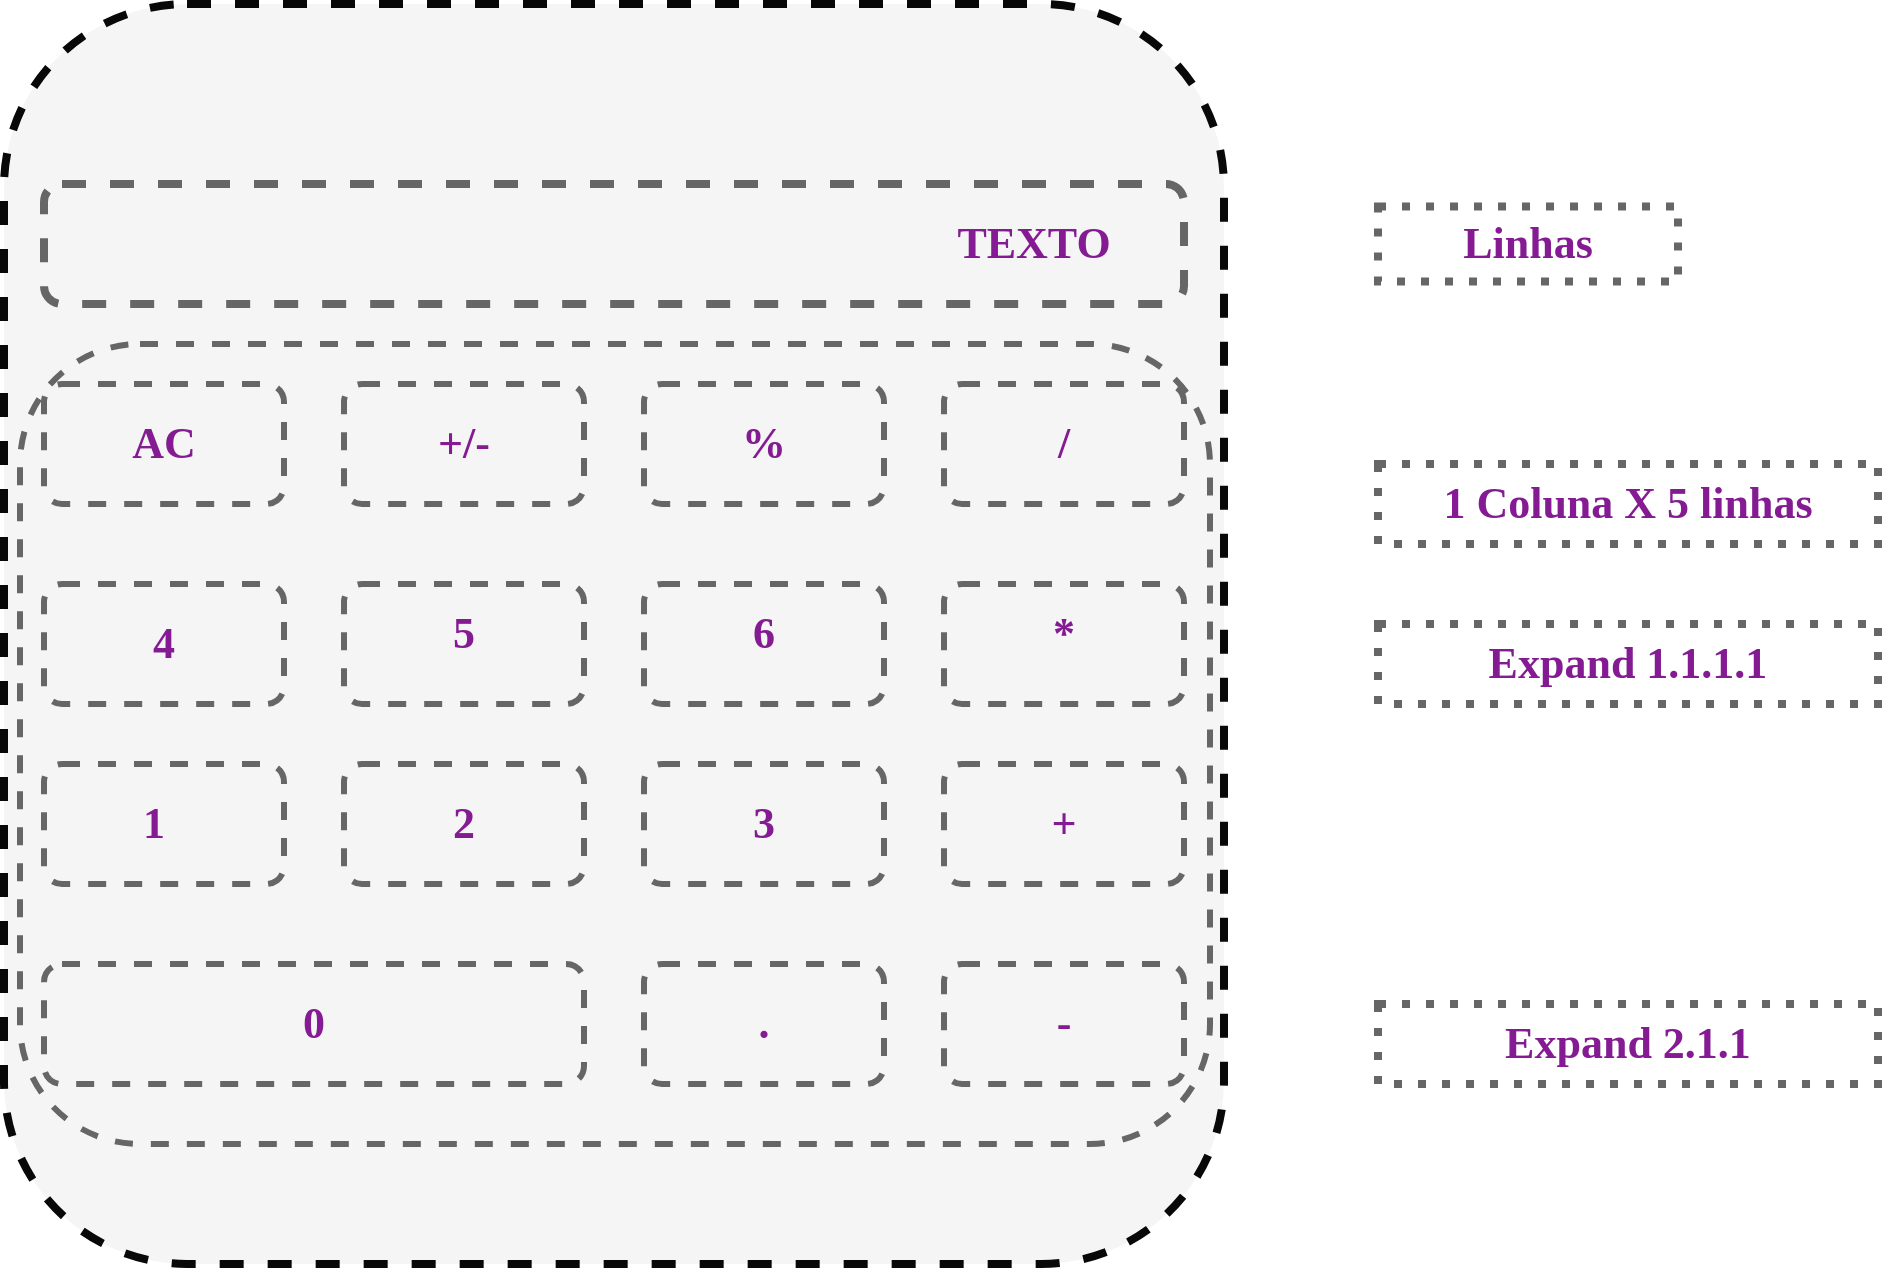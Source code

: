 <mxfile version="24.5.3" type="device">
  <diagram name="Página-1" id="nSOWSuv8ytGHugRA3-Ay">
    <mxGraphModel dx="1114" dy="783" grid="1" gridSize="10" guides="1" tooltips="1" connect="1" arrows="1" fold="1" page="1" pageScale="1" pageWidth="827" pageHeight="1169" math="0" shadow="0">
      <root>
        <mxCell id="0" />
        <mxCell id="1" parent="0" />
        <mxCell id="48QVdjH3HOpqPRY_-FVE-2" value="" style="rounded=1;whiteSpace=wrap;html=1;fillColor=#f5f5f5;strokeColor=#080808;fontColor=#333333;strokeWidth=4;dashed=1;" vertex="1" parent="1">
          <mxGeometry x="140" y="80" width="610" height="630" as="geometry" />
        </mxCell>
        <mxCell id="48QVdjH3HOpqPRY_-FVE-3" value="" style="rounded=1;whiteSpace=wrap;html=1;fillColor=#f5f5f5;fontColor=#333333;strokeColor=#666666;strokeWidth=4;dashed=1;" vertex="1" parent="1">
          <mxGeometry x="160" y="170" width="570" height="60" as="geometry" />
        </mxCell>
        <mxCell id="48QVdjH3HOpqPRY_-FVE-4" value="" style="rounded=1;whiteSpace=wrap;html=1;fillColor=#f5f5f5;fontColor=#333333;strokeColor=#666666;dashed=1;strokeWidth=3;" vertex="1" parent="1">
          <mxGeometry x="160" y="270" width="120" height="60" as="geometry" />
        </mxCell>
        <mxCell id="48QVdjH3HOpqPRY_-FVE-5" value="" style="rounded=1;whiteSpace=wrap;html=1;fillColor=#f5f5f5;fontColor=#333333;strokeColor=#666666;dashed=1;strokeWidth=3;" vertex="1" parent="1">
          <mxGeometry x="310" y="270" width="120" height="60" as="geometry" />
        </mxCell>
        <mxCell id="48QVdjH3HOpqPRY_-FVE-6" value="" style="rounded=1;whiteSpace=wrap;html=1;fillColor=#f5f5f5;fontColor=#333333;strokeColor=#666666;dashed=1;strokeWidth=3;" vertex="1" parent="1">
          <mxGeometry x="460" y="270" width="120" height="60" as="geometry" />
        </mxCell>
        <mxCell id="48QVdjH3HOpqPRY_-FVE-10" value="" style="rounded=1;whiteSpace=wrap;html=1;fillColor=#f5f5f5;fontColor=#333333;strokeColor=#666666;dashed=1;strokeWidth=3;" vertex="1" parent="1">
          <mxGeometry x="610" y="270" width="120" height="60" as="geometry" />
        </mxCell>
        <mxCell id="48QVdjH3HOpqPRY_-FVE-11" value="" style="rounded=1;whiteSpace=wrap;html=1;fillColor=#f5f5f5;fontColor=#333333;strokeColor=#666666;dashed=1;strokeWidth=3;" vertex="1" parent="1">
          <mxGeometry x="160" y="370" width="120" height="60" as="geometry" />
        </mxCell>
        <mxCell id="48QVdjH3HOpqPRY_-FVE-12" value="" style="rounded=1;whiteSpace=wrap;html=1;fillColor=#f5f5f5;fontColor=#333333;strokeColor=#666666;dashed=1;strokeWidth=3;" vertex="1" parent="1">
          <mxGeometry x="310" y="370" width="120" height="60" as="geometry" />
        </mxCell>
        <mxCell id="48QVdjH3HOpqPRY_-FVE-13" value="" style="rounded=1;whiteSpace=wrap;html=1;fillColor=#f5f5f5;fontColor=#333333;strokeColor=#666666;dashed=1;strokeWidth=3;" vertex="1" parent="1">
          <mxGeometry x="460" y="370" width="120" height="60" as="geometry" />
        </mxCell>
        <mxCell id="48QVdjH3HOpqPRY_-FVE-14" value="" style="rounded=1;whiteSpace=wrap;html=1;fillColor=#f5f5f5;fontColor=#333333;strokeColor=#666666;dashed=1;strokeWidth=3;" vertex="1" parent="1">
          <mxGeometry x="610" y="370" width="120" height="60" as="geometry" />
        </mxCell>
        <mxCell id="48QVdjH3HOpqPRY_-FVE-15" value="" style="rounded=1;whiteSpace=wrap;html=1;fillColor=#f5f5f5;fontColor=#333333;strokeColor=#666666;dashed=1;strokeWidth=3;" vertex="1" parent="1">
          <mxGeometry x="160" y="460" width="120" height="60" as="geometry" />
        </mxCell>
        <mxCell id="48QVdjH3HOpqPRY_-FVE-16" value="" style="rounded=1;whiteSpace=wrap;html=1;fillColor=#f5f5f5;fontColor=#333333;strokeColor=#666666;dashed=1;strokeWidth=3;" vertex="1" parent="1">
          <mxGeometry x="310" y="460" width="120" height="60" as="geometry" />
        </mxCell>
        <mxCell id="48QVdjH3HOpqPRY_-FVE-17" value="" style="rounded=1;whiteSpace=wrap;html=1;fillColor=#f5f5f5;fontColor=#333333;strokeColor=#666666;dashed=1;strokeWidth=3;" vertex="1" parent="1">
          <mxGeometry x="460" y="460" width="120" height="60" as="geometry" />
        </mxCell>
        <mxCell id="48QVdjH3HOpqPRY_-FVE-18" value="" style="rounded=1;whiteSpace=wrap;html=1;fillColor=#f5f5f5;fontColor=#333333;strokeColor=#666666;dashed=1;strokeWidth=3;" vertex="1" parent="1">
          <mxGeometry x="610" y="460" width="120" height="60" as="geometry" />
        </mxCell>
        <mxCell id="48QVdjH3HOpqPRY_-FVE-20" value="" style="rounded=1;whiteSpace=wrap;html=1;fillColor=#f5f5f5;fontColor=#333333;strokeColor=#666666;strokeWidth=3;dashed=1;" vertex="1" parent="1">
          <mxGeometry x="160" y="560" width="270" height="60" as="geometry" />
        </mxCell>
        <mxCell id="48QVdjH3HOpqPRY_-FVE-21" value="" style="rounded=1;whiteSpace=wrap;html=1;fillColor=#f5f5f5;fontColor=#333333;strokeColor=#666666;strokeWidth=3;dashed=1;" vertex="1" parent="1">
          <mxGeometry x="460" y="560" width="120" height="60" as="geometry" />
        </mxCell>
        <mxCell id="48QVdjH3HOpqPRY_-FVE-22" value="" style="rounded=1;whiteSpace=wrap;html=1;fillColor=#f5f5f5;fontColor=#333333;strokeColor=#666666;strokeWidth=3;dashed=1;" vertex="1" parent="1">
          <mxGeometry x="610" y="560" width="120" height="60" as="geometry" />
        </mxCell>
        <mxCell id="48QVdjH3HOpqPRY_-FVE-23" value="&lt;font style=&quot;font-size: 22px;&quot;&gt;TEXTO&lt;/font&gt;" style="text;html=1;align=center;verticalAlign=middle;whiteSpace=wrap;rounded=0;fontFamily=Comic Sans MS;fontSize=22;fontColor=#851b93;fontStyle=1" vertex="1" parent="1">
          <mxGeometry x="580" y="181.25" width="150" height="37.5" as="geometry" />
        </mxCell>
        <mxCell id="48QVdjH3HOpqPRY_-FVE-24" value="&lt;font style=&quot;font-size: 22px;&quot;&gt;AC&lt;/font&gt;&lt;span style=&quot;color: rgba(0, 0, 0, 0); font-family: monospace; font-size: 0px; font-weight: 400; text-align: start; text-wrap: nowrap;&quot;&gt;%3CmxGraphModel%3E%3Croot%3E%3CmxCell%20id%3D%220%22%2F%3E%3CmxCell%20id%3D%221%22%20parent%3D%220%22%2F%3E%3CmxCell%20id%3D%222%22%20value%3D%22%26lt%3Bfont%20style%3D%26quot%3Bfont-size%3A%2022px%3B%26quot%3B%26gt%3BTEXTO%26lt%3B%2Ffont%26gt%3B%22%20style%3D%22text%3Bhtml%3D1%3Balign%3Dcenter%3BverticalAlign%3Dmiddle%3BwhiteSpace%3Dwrap%3Brounded%3D0%3BfontFamily%3DComic%20Sans%20MS%3BfontSize%3D22%3BfontColor%3D%23851b93%3BfontStyle%3D1%22%20vertex%3D%221%22%20parent%3D%221%22%3E%3CmxGeometry%20x%3D%22580%22%20y%3D%22181.25%22%20width%3D%22150%22%20height%3D%2237.5%22%20as%3D%22geometry%22%2F%3E%3C%2FmxCell%3E%3C%2Froot%3E%3C%2FmxGraphModel%3E&lt;/span&gt;" style="text;html=1;align=center;verticalAlign=middle;whiteSpace=wrap;rounded=0;fontFamily=Comic Sans MS;fontSize=22;fontColor=#851b93;fontStyle=1" vertex="1" parent="1">
          <mxGeometry x="145" y="281.25" width="150" height="37.5" as="geometry" />
        </mxCell>
        <mxCell id="48QVdjH3HOpqPRY_-FVE-26" value="+/-" style="text;html=1;align=center;verticalAlign=middle;whiteSpace=wrap;rounded=0;fontFamily=Comic Sans MS;fontSize=22;fontColor=#851b93;fontStyle=1" vertex="1" parent="1">
          <mxGeometry x="295" y="281.25" width="150" height="37.5" as="geometry" />
        </mxCell>
        <mxCell id="48QVdjH3HOpqPRY_-FVE-27" value="%" style="text;html=1;align=center;verticalAlign=middle;whiteSpace=wrap;rounded=0;fontFamily=Comic Sans MS;fontSize=22;fontColor=#851b93;fontStyle=1" vertex="1" parent="1">
          <mxGeometry x="445" y="281.25" width="150" height="37.5" as="geometry" />
        </mxCell>
        <mxCell id="48QVdjH3HOpqPRY_-FVE-28" value="/" style="text;html=1;align=center;verticalAlign=middle;whiteSpace=wrap;rounded=0;fontFamily=Comic Sans MS;fontSize=22;fontColor=#851b93;fontStyle=1" vertex="1" parent="1">
          <mxGeometry x="595" y="281.25" width="150" height="37.5" as="geometry" />
        </mxCell>
        <mxCell id="48QVdjH3HOpqPRY_-FVE-29" value="4" style="text;html=1;align=center;verticalAlign=middle;whiteSpace=wrap;rounded=0;fontFamily=Comic Sans MS;fontSize=22;fontColor=#851b93;fontStyle=1" vertex="1" parent="1">
          <mxGeometry x="145" y="381.25" width="150" height="37.5" as="geometry" />
        </mxCell>
        <mxCell id="48QVdjH3HOpqPRY_-FVE-30" value="5" style="text;html=1;align=center;verticalAlign=middle;whiteSpace=wrap;rounded=0;fontFamily=Comic Sans MS;fontSize=22;fontColor=#851b93;fontStyle=1" vertex="1" parent="1">
          <mxGeometry x="295" y="376.25" width="150" height="37.5" as="geometry" />
        </mxCell>
        <mxCell id="48QVdjH3HOpqPRY_-FVE-31" value="6" style="text;html=1;align=center;verticalAlign=middle;whiteSpace=wrap;rounded=0;fontFamily=Comic Sans MS;fontSize=22;fontColor=#851b93;fontStyle=1" vertex="1" parent="1">
          <mxGeometry x="445" y="376.25" width="150" height="37.5" as="geometry" />
        </mxCell>
        <mxCell id="48QVdjH3HOpqPRY_-FVE-32" value="*" style="text;html=1;align=center;verticalAlign=middle;whiteSpace=wrap;rounded=0;fontFamily=Comic Sans MS;fontSize=22;fontColor=#851b93;fontStyle=1" vertex="1" parent="1">
          <mxGeometry x="595" y="376.25" width="150" height="37.5" as="geometry" />
        </mxCell>
        <mxCell id="48QVdjH3HOpqPRY_-FVE-33" value="1" style="text;html=1;align=center;verticalAlign=middle;whiteSpace=wrap;rounded=0;fontFamily=Comic Sans MS;fontSize=22;fontColor=#851b93;fontStyle=1" vertex="1" parent="1">
          <mxGeometry x="140" y="471.25" width="150" height="37.5" as="geometry" />
        </mxCell>
        <mxCell id="48QVdjH3HOpqPRY_-FVE-34" value="2" style="text;html=1;align=center;verticalAlign=middle;whiteSpace=wrap;rounded=0;fontFamily=Comic Sans MS;fontSize=22;fontColor=#851b93;fontStyle=1" vertex="1" parent="1">
          <mxGeometry x="295" y="471.25" width="150" height="37.5" as="geometry" />
        </mxCell>
        <mxCell id="48QVdjH3HOpqPRY_-FVE-35" value="3" style="text;html=1;align=center;verticalAlign=middle;whiteSpace=wrap;rounded=0;fontFamily=Comic Sans MS;fontSize=22;fontColor=#851b93;fontStyle=1" vertex="1" parent="1">
          <mxGeometry x="445" y="471.25" width="150" height="37.5" as="geometry" />
        </mxCell>
        <mxCell id="48QVdjH3HOpqPRY_-FVE-36" value="+" style="text;html=1;align=center;verticalAlign=middle;whiteSpace=wrap;rounded=0;fontFamily=Comic Sans MS;fontSize=22;fontColor=#851b93;fontStyle=1" vertex="1" parent="1">
          <mxGeometry x="595" y="471.25" width="150" height="37.5" as="geometry" />
        </mxCell>
        <mxCell id="48QVdjH3HOpqPRY_-FVE-37" value="-" style="text;html=1;align=center;verticalAlign=middle;whiteSpace=wrap;rounded=0;fontFamily=Comic Sans MS;fontSize=22;fontColor=#851b93;fontStyle=1" vertex="1" parent="1">
          <mxGeometry x="595" y="571.25" width="150" height="37.5" as="geometry" />
        </mxCell>
        <mxCell id="48QVdjH3HOpqPRY_-FVE-38" value="." style="text;html=1;align=center;verticalAlign=middle;whiteSpace=wrap;rounded=0;fontFamily=Comic Sans MS;fontSize=22;fontColor=#851b93;fontStyle=1" vertex="1" parent="1">
          <mxGeometry x="445" y="571.25" width="150" height="37.5" as="geometry" />
        </mxCell>
        <mxCell id="48QVdjH3HOpqPRY_-FVE-39" value="0" style="text;html=1;align=center;verticalAlign=middle;whiteSpace=wrap;rounded=0;fontFamily=Comic Sans MS;fontSize=22;fontColor=#851b93;fontStyle=1" vertex="1" parent="1">
          <mxGeometry x="220" y="571.25" width="150" height="37.5" as="geometry" />
        </mxCell>
        <mxCell id="48QVdjH3HOpqPRY_-FVE-46" value="&lt;font style=&quot;font-size: 22px;&quot;&gt;Linhas&lt;/font&gt;" style="text;html=1;align=center;verticalAlign=middle;whiteSpace=wrap;rounded=0;fontFamily=Comic Sans MS;fontSize=22;fontColor=#851b93;fontStyle=1;dashed=1;dashPattern=1 2;strokeWidth=4;strokeColor=#666666;" vertex="1" parent="1">
          <mxGeometry x="827" y="181.25" width="150" height="37.5" as="geometry" />
        </mxCell>
        <mxCell id="48QVdjH3HOpqPRY_-FVE-49" value="&lt;font style=&quot;font-size: 22px;&quot;&gt;1 Coluna X 5 linhas&lt;/font&gt;" style="text;html=1;align=center;verticalAlign=middle;whiteSpace=wrap;rounded=0;fontFamily=Comic Sans MS;fontSize=22;fontColor=#851b93;fontStyle=1;dashed=1;dashPattern=1 2;strokeWidth=4;strokeColor=#666666;" vertex="1" parent="1">
          <mxGeometry x="827" y="310" width="250" height="40" as="geometry" />
        </mxCell>
        <mxCell id="48QVdjH3HOpqPRY_-FVE-51" value="" style="rounded=1;whiteSpace=wrap;html=1;strokeColor=#666666;align=center;verticalAlign=middle;fontFamily=Helvetica;fontSize=12;fontColor=#333333;fillColor=none;strokeWidth=3;dashed=1;" vertex="1" parent="1">
          <mxGeometry x="148" y="250" width="595" height="400" as="geometry" />
        </mxCell>
        <mxCell id="48QVdjH3HOpqPRY_-FVE-53" value="&lt;font style=&quot;font-size: 22px;&quot;&gt;Expand 1.1.1.1&lt;/font&gt;" style="text;html=1;align=center;verticalAlign=middle;whiteSpace=wrap;rounded=0;fontFamily=Comic Sans MS;fontSize=22;fontColor=#851b93;fontStyle=1;dashed=1;dashPattern=1 2;strokeWidth=4;strokeColor=#666666;" vertex="1" parent="1">
          <mxGeometry x="827" y="390" width="250" height="40" as="geometry" />
        </mxCell>
        <mxCell id="48QVdjH3HOpqPRY_-FVE-57" value="&lt;font style=&quot;font-size: 22px;&quot;&gt;Expand 2.1.1&lt;/font&gt;" style="text;html=1;align=center;verticalAlign=middle;whiteSpace=wrap;rounded=0;fontFamily=Comic Sans MS;fontSize=22;fontColor=#851b93;fontStyle=1;dashed=1;dashPattern=1 2;strokeWidth=4;strokeColor=#666666;" vertex="1" parent="1">
          <mxGeometry x="827" y="580" width="250" height="40" as="geometry" />
        </mxCell>
      </root>
    </mxGraphModel>
  </diagram>
</mxfile>

